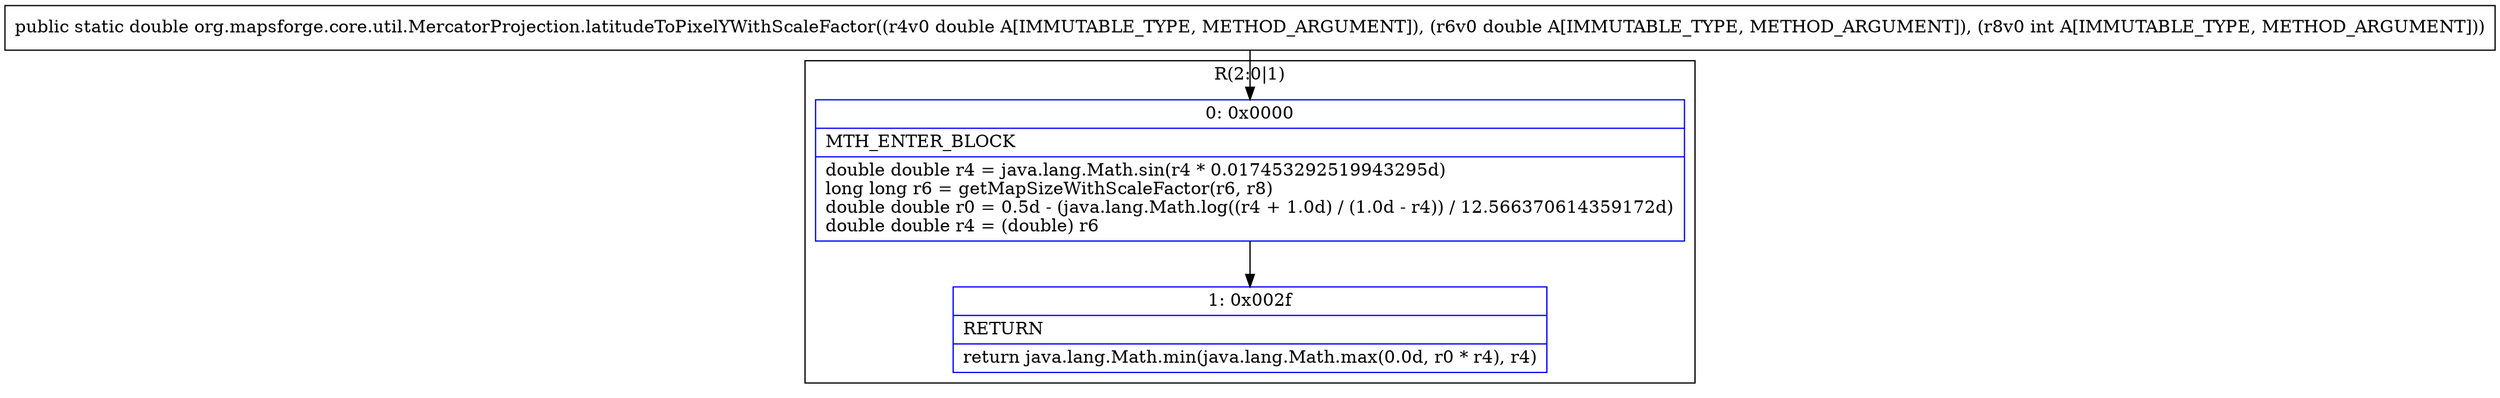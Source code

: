 digraph "CFG fororg.mapsforge.core.util.MercatorProjection.latitudeToPixelYWithScaleFactor(DDI)D" {
subgraph cluster_Region_1324666686 {
label = "R(2:0|1)";
node [shape=record,color=blue];
Node_0 [shape=record,label="{0\:\ 0x0000|MTH_ENTER_BLOCK\l|double double r4 = java.lang.Math.sin(r4 * 0.017453292519943295d)\llong long r6 = getMapSizeWithScaleFactor(r6, r8)\ldouble double r0 = 0.5d \- (java.lang.Math.log((r4 + 1.0d) \/ (1.0d \- r4)) \/ 12.566370614359172d)\ldouble double r4 = (double) r6\l}"];
Node_1 [shape=record,label="{1\:\ 0x002f|RETURN\l|return java.lang.Math.min(java.lang.Math.max(0.0d, r0 * r4), r4)\l}"];
}
MethodNode[shape=record,label="{public static double org.mapsforge.core.util.MercatorProjection.latitudeToPixelYWithScaleFactor((r4v0 double A[IMMUTABLE_TYPE, METHOD_ARGUMENT]), (r6v0 double A[IMMUTABLE_TYPE, METHOD_ARGUMENT]), (r8v0 int A[IMMUTABLE_TYPE, METHOD_ARGUMENT])) }"];
MethodNode -> Node_0;
Node_0 -> Node_1;
}

